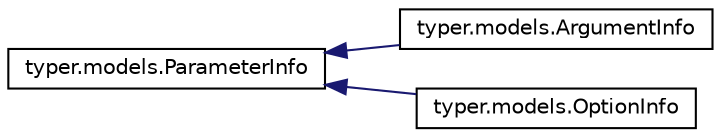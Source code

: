 digraph "Graphical Class Hierarchy"
{
 // LATEX_PDF_SIZE
  edge [fontname="Helvetica",fontsize="10",labelfontname="Helvetica",labelfontsize="10"];
  node [fontname="Helvetica",fontsize="10",shape=record];
  rankdir="LR";
  Node0 [label="typer.models.ParameterInfo",height=0.2,width=0.4,color="black", fillcolor="white", style="filled",URL="$classtyper_1_1models_1_1ParameterInfo.html",tooltip=" "];
  Node0 -> Node1 [dir="back",color="midnightblue",fontsize="10",style="solid",fontname="Helvetica"];
  Node1 [label="typer.models.ArgumentInfo",height=0.2,width=0.4,color="black", fillcolor="white", style="filled",URL="$classtyper_1_1models_1_1ArgumentInfo.html",tooltip=" "];
  Node0 -> Node2 [dir="back",color="midnightblue",fontsize="10",style="solid",fontname="Helvetica"];
  Node2 [label="typer.models.OptionInfo",height=0.2,width=0.4,color="black", fillcolor="white", style="filled",URL="$classtyper_1_1models_1_1OptionInfo.html",tooltip=" "];
}
